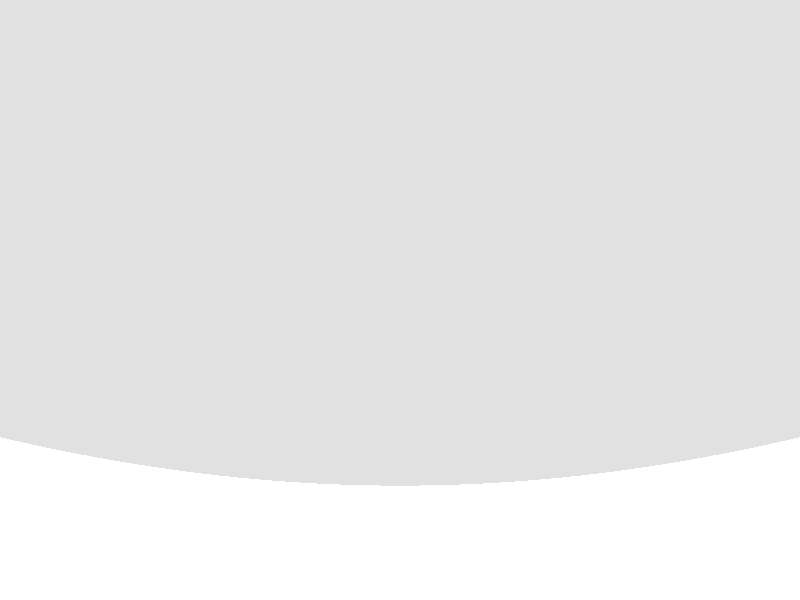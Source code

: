 //three dimensional field generator
#include "colors.inc"
#include "shapes.inc"

#declare Pi = 22 / 7;

#declare Ring = difference {
  cylinder {
	<0, 0.5, 0>,
	<0, -0.5, 0>, Pi
  }
  cylinder {
	<0, 0.51, 0>,
	<0, -0.51, 0>, (Pi - 0.05)
  }
}

#declare TrplFieldGen = union {
  object {
	Ring
	scale <0.95, 0.95, 0.95>
	rotate <0.25, 0, 0>
  }

  object {
	Ring
	scale <0.9, 0.9, 0.9>
	rotate <0, 0.25, 0>
  }

  object {
	Ring
  }

}

//starting the test scene

light_source {
  <10, 5, -10>
  color White 
}

light_source {
  <-2, 7, -5>
  color Yellow
}

camera {
  location <0, 2, 0>
  look_at <0, 5, 5>
}

sky_sphere {
  pigment { color Gray }
}

plane {
  <0, 1, 0>, -1
  pigment { checker color Black color Red }
}

object {
  TrplFieldGen
  scale <5, 5, 5>
  translate <0, 5, 7.5>
  pigment { color White }
}


